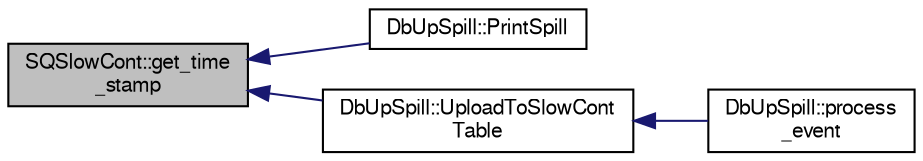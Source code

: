 digraph "SQSlowCont::get_time_stamp"
{
  bgcolor="transparent";
  edge [fontname="FreeSans",fontsize="10",labelfontname="FreeSans",labelfontsize="10"];
  node [fontname="FreeSans",fontsize="10",shape=record];
  rankdir="LR";
  Node1 [label="SQSlowCont::get_time\l_stamp",height=0.2,width=0.4,color="black", fillcolor="grey75", style="filled" fontcolor="black"];
  Node1 -> Node2 [dir="back",color="midnightblue",fontsize="10",style="solid",fontname="FreeSans"];
  Node2 [label="DbUpSpill::PrintSpill",height=0.2,width=0.4,color="black",URL="$da/dbe/classDbUpSpill.html#a1785c83b3716157d8cadeecf8351ae2c"];
  Node1 -> Node3 [dir="back",color="midnightblue",fontsize="10",style="solid",fontname="FreeSans"];
  Node3 [label="DbUpSpill::UploadToSlowCont\lTable",height=0.2,width=0.4,color="black",URL="$da/dbe/classDbUpSpill.html#a566bd9523d5240f6a09d44a5ca08c429"];
  Node3 -> Node4 [dir="back",color="midnightblue",fontsize="10",style="solid",fontname="FreeSans"];
  Node4 [label="DbUpSpill::process\l_event",height=0.2,width=0.4,color="black",URL="$da/dbe/classDbUpSpill.html#a40696735da3084f1e3e649bff1e63379"];
}
